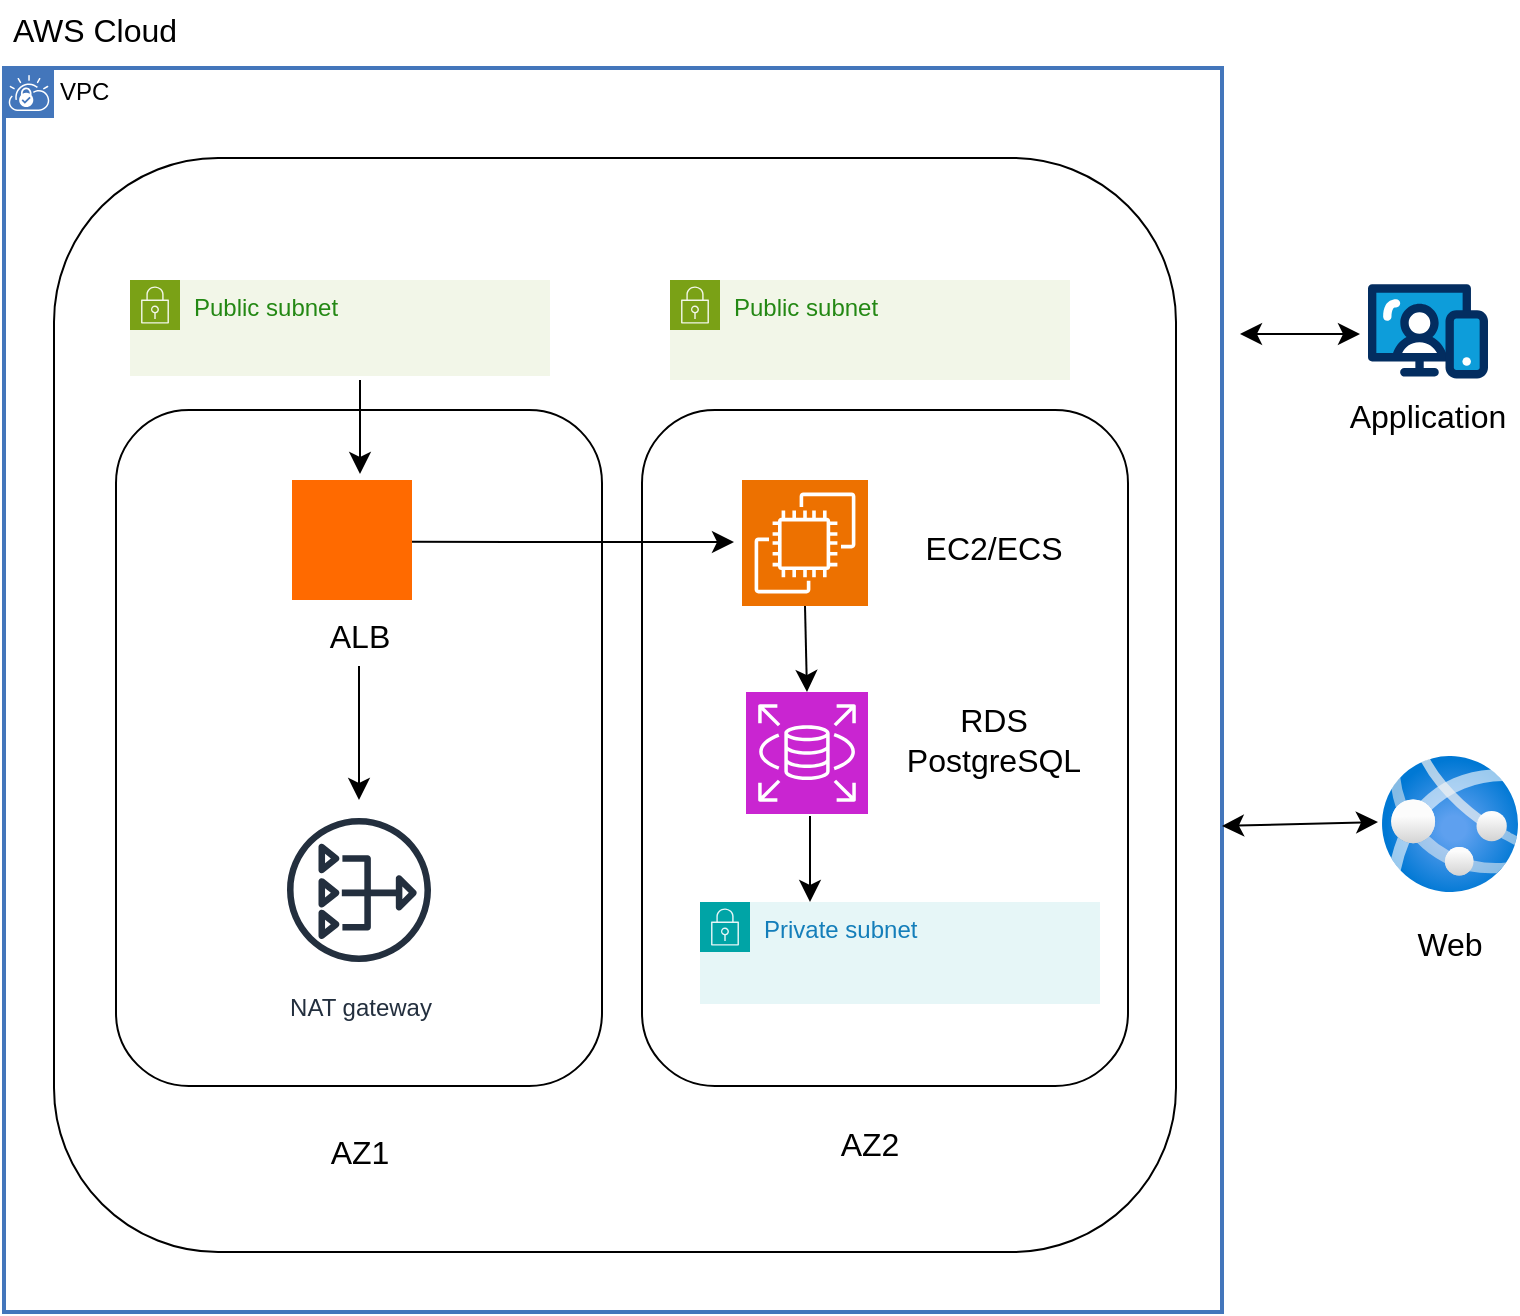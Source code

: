 <mxfile version="28.2.8">
  <diagram id="gfCnTJdlPujqQwhyTv_k" name="Page-1">
    <mxGraphModel dx="1826" dy="2042" grid="0" gridSize="10" guides="1" tooltips="1" connect="1" arrows="1" fold="1" page="0" pageScale="1" pageWidth="850" pageHeight="1100" math="0" shadow="0">
      <root>
        <mxCell id="0" />
        <mxCell id="1" parent="0" />
        <mxCell id="H6CWbuGrce9sZLfPaLzb-2" value="VPC" style="shape=mxgraph.ibm.box;prType=vpc;fontStyle=0;verticalAlign=top;align=left;spacingLeft=32;spacingTop=4;fillColor=none;rounded=0;whiteSpace=wrap;html=1;strokeColor=#4376BB;strokeWidth=2;dashed=0;container=1;spacing=-4;collapsible=0;expand=0;recursiveResize=0;" vertex="1" parent="1">
          <mxGeometry x="-121" y="-792" width="609" height="622" as="geometry" />
        </mxCell>
        <mxCell id="H6CWbuGrce9sZLfPaLzb-3" value="" style="rounded=1;whiteSpace=wrap;html=1;" vertex="1" parent="H6CWbuGrce9sZLfPaLzb-2">
          <mxGeometry x="25" y="45" width="561" height="547" as="geometry" />
        </mxCell>
        <mxCell id="H6CWbuGrce9sZLfPaLzb-6" value="" style="rounded=1;whiteSpace=wrap;html=1;" vertex="1" parent="H6CWbuGrce9sZLfPaLzb-2">
          <mxGeometry x="56" y="171" width="243" height="338" as="geometry" />
        </mxCell>
        <mxCell id="H6CWbuGrce9sZLfPaLzb-26" style="edgeStyle=none;curved=1;rounded=0;orthogonalLoop=1;jettySize=auto;html=1;fontSize=12;startSize=8;endSize=8;" edge="1" parent="H6CWbuGrce9sZLfPaLzb-2" source="H6CWbuGrce9sZLfPaLzb-21" target="H6CWbuGrce9sZLfPaLzb-13">
          <mxGeometry relative="1" as="geometry" />
        </mxCell>
        <mxCell id="H6CWbuGrce9sZLfPaLzb-7" value="" style="rounded=1;whiteSpace=wrap;html=1;" vertex="1" parent="H6CWbuGrce9sZLfPaLzb-2">
          <mxGeometry x="319" y="171" width="243" height="338" as="geometry" />
        </mxCell>
        <mxCell id="H6CWbuGrce9sZLfPaLzb-8" value="Public subnet" style="points=[[0,0],[0.25,0],[0.5,0],[0.75,0],[1,0],[1,0.25],[1,0.5],[1,0.75],[1,1],[0.75,1],[0.5,1],[0.25,1],[0,1],[0,0.75],[0,0.5],[0,0.25]];outlineConnect=0;gradientColor=none;html=1;whiteSpace=wrap;fontSize=12;fontStyle=0;container=1;pointerEvents=0;collapsible=0;recursiveResize=0;shape=mxgraph.aws4.group;grIcon=mxgraph.aws4.group_security_group;grStroke=0;strokeColor=#7AA116;fillColor=#F2F6E8;verticalAlign=top;align=left;spacingLeft=30;fontColor=#248814;dashed=0;" vertex="1" parent="H6CWbuGrce9sZLfPaLzb-2">
          <mxGeometry x="63" y="106" width="210" height="48" as="geometry" />
        </mxCell>
        <mxCell id="H6CWbuGrce9sZLfPaLzb-9" value="Private subnet" style="points=[[0,0],[0.25,0],[0.5,0],[0.75,0],[1,0],[1,0.25],[1,0.5],[1,0.75],[1,1],[0.75,1],[0.5,1],[0.25,1],[0,1],[0,0.75],[0,0.5],[0,0.25]];outlineConnect=0;gradientColor=none;html=1;whiteSpace=wrap;fontSize=12;fontStyle=0;container=1;pointerEvents=0;collapsible=0;recursiveResize=0;shape=mxgraph.aws4.group;grIcon=mxgraph.aws4.group_security_group;grStroke=0;strokeColor=#00A4A6;fillColor=#E6F6F7;verticalAlign=top;align=left;spacingLeft=30;fontColor=#147EBA;dashed=0;" vertex="1" parent="H6CWbuGrce9sZLfPaLzb-2">
          <mxGeometry x="348" y="417" width="200" height="51" as="geometry" />
        </mxCell>
        <mxCell id="H6CWbuGrce9sZLfPaLzb-11" value="" style="points=[];aspect=fixed;html=1;align=center;shadow=0;dashed=0;fillColor=#FF6A00;strokeColor=none;shape=mxgraph.alibaba_cloud.alb_application_load_balancer_02;" vertex="1" parent="H6CWbuGrce9sZLfPaLzb-2">
          <mxGeometry x="144" y="206" width="60" height="60" as="geometry" />
        </mxCell>
        <mxCell id="H6CWbuGrce9sZLfPaLzb-13" value="NAT gateway" style="sketch=0;outlineConnect=0;fontColor=#232F3E;gradientColor=none;strokeColor=#232F3E;fillColor=#ffffff;dashed=0;verticalLabelPosition=bottom;verticalAlign=top;align=center;html=1;fontSize=12;fontStyle=0;aspect=fixed;shape=mxgraph.aws4.resourceIcon;resIcon=mxgraph.aws4.nat_gateway;" vertex="1" parent="H6CWbuGrce9sZLfPaLzb-2">
          <mxGeometry x="132.5" y="366" width="90" height="90" as="geometry" />
        </mxCell>
        <mxCell id="H6CWbuGrce9sZLfPaLzb-15" value="AZ1" style="text;strokeColor=none;fillColor=none;html=1;align=center;verticalAlign=middle;whiteSpace=wrap;rounded=0;fontSize=16;" vertex="1" parent="H6CWbuGrce9sZLfPaLzb-2">
          <mxGeometry x="147.5" y="527" width="60" height="30" as="geometry" />
        </mxCell>
        <mxCell id="H6CWbuGrce9sZLfPaLzb-16" value="AZ2" style="text;strokeColor=none;fillColor=none;html=1;align=center;verticalAlign=middle;whiteSpace=wrap;rounded=0;fontSize=16;" vertex="1" parent="H6CWbuGrce9sZLfPaLzb-2">
          <mxGeometry x="403" y="523" width="60" height="30" as="geometry" />
        </mxCell>
        <mxCell id="H6CWbuGrce9sZLfPaLzb-17" value="" style="sketch=0;points=[[0,0,0],[0.25,0,0],[0.5,0,0],[0.75,0,0],[1,0,0],[0,1,0],[0.25,1,0],[0.5,1,0],[0.75,1,0],[1,1,0],[0,0.25,0],[0,0.5,0],[0,0.75,0],[1,0.25,0],[1,0.5,0],[1,0.75,0]];outlineConnect=0;fontColor=#232F3E;fillColor=#ED7100;strokeColor=#ffffff;dashed=0;verticalLabelPosition=bottom;verticalAlign=top;align=center;html=1;fontSize=12;fontStyle=0;aspect=fixed;shape=mxgraph.aws4.resourceIcon;resIcon=mxgraph.aws4.ec2;" vertex="1" parent="H6CWbuGrce9sZLfPaLzb-2">
          <mxGeometry x="369" y="206" width="63" height="63" as="geometry" />
        </mxCell>
        <mxCell id="H6CWbuGrce9sZLfPaLzb-18" value="EC2/ECS" style="text;strokeColor=none;fillColor=none;html=1;align=center;verticalAlign=middle;whiteSpace=wrap;rounded=0;fontSize=16;" vertex="1" parent="H6CWbuGrce9sZLfPaLzb-2">
          <mxGeometry x="465" y="225" width="60" height="30" as="geometry" />
        </mxCell>
        <mxCell id="H6CWbuGrce9sZLfPaLzb-19" value="Public subnet" style="points=[[0,0],[0.25,0],[0.5,0],[0.75,0],[1,0],[1,0.25],[1,0.5],[1,0.75],[1,1],[0.75,1],[0.5,1],[0.25,1],[0,1],[0,0.75],[0,0.5],[0,0.25]];outlineConnect=0;gradientColor=none;html=1;whiteSpace=wrap;fontSize=12;fontStyle=0;container=1;pointerEvents=0;collapsible=0;recursiveResize=0;shape=mxgraph.aws4.group;grIcon=mxgraph.aws4.group_security_group;grStroke=0;strokeColor=#7AA116;fillColor=#F2F6E8;verticalAlign=top;align=left;spacingLeft=30;fontColor=#248814;dashed=0;" vertex="1" parent="H6CWbuGrce9sZLfPaLzb-2">
          <mxGeometry x="333" y="106" width="200" height="50" as="geometry" />
        </mxCell>
        <mxCell id="H6CWbuGrce9sZLfPaLzb-20" value="" style="sketch=0;points=[[0,0,0],[0.25,0,0],[0.5,0,0],[0.75,0,0],[1,0,0],[0,1,0],[0.25,1,0],[0.5,1,0],[0.75,1,0],[1,1,0],[0,0.25,0],[0,0.5,0],[0,0.75,0],[1,0.25,0],[1,0.5,0],[1,0.75,0]];outlineConnect=0;fontColor=#232F3E;fillColor=#C925D1;strokeColor=#ffffff;dashed=0;verticalLabelPosition=bottom;verticalAlign=top;align=center;html=1;fontSize=12;fontStyle=0;aspect=fixed;shape=mxgraph.aws4.resourceIcon;resIcon=mxgraph.aws4.rds;" vertex="1" parent="H6CWbuGrce9sZLfPaLzb-2">
          <mxGeometry x="371" y="312" width="61" height="61" as="geometry" />
        </mxCell>
        <mxCell id="H6CWbuGrce9sZLfPaLzb-21" value="ALB" style="text;strokeColor=none;fillColor=none;html=1;align=center;verticalAlign=middle;whiteSpace=wrap;rounded=0;fontSize=16;" vertex="1" parent="H6CWbuGrce9sZLfPaLzb-2">
          <mxGeometry x="147.5" y="269" width="60" height="30" as="geometry" />
        </mxCell>
        <mxCell id="H6CWbuGrce9sZLfPaLzb-22" value="" style="endArrow=classic;html=1;rounded=0;fontSize=12;startSize=8;endSize=8;curved=1;exitX=0.86;exitY=0.393;exitDx=0;exitDy=0;exitPerimeter=0;" edge="1" parent="H6CWbuGrce9sZLfPaLzb-2">
          <mxGeometry width="50" height="50" relative="1" as="geometry">
            <mxPoint x="204.0" y="236.914" as="sourcePoint" />
            <mxPoint x="365" y="237" as="targetPoint" />
          </mxGeometry>
        </mxCell>
        <mxCell id="H6CWbuGrce9sZLfPaLzb-27" style="edgeStyle=none;curved=1;rounded=0;orthogonalLoop=1;jettySize=auto;html=1;fontSize=12;startSize=8;endSize=8;" edge="1" parent="H6CWbuGrce9sZLfPaLzb-2">
          <mxGeometry relative="1" as="geometry">
            <mxPoint x="178" y="156" as="sourcePoint" />
            <mxPoint x="178" y="203" as="targetPoint" />
          </mxGeometry>
        </mxCell>
        <mxCell id="H6CWbuGrce9sZLfPaLzb-29" value="" style="endArrow=classic;html=1;rounded=0;fontSize=12;startSize=8;endSize=8;curved=1;exitX=0.5;exitY=1;exitDx=0;exitDy=0;exitPerimeter=0;" edge="1" parent="H6CWbuGrce9sZLfPaLzb-2">
          <mxGeometry width="50" height="50" relative="1" as="geometry">
            <mxPoint x="403" y="374" as="sourcePoint" />
            <mxPoint x="403" y="417" as="targetPoint" />
          </mxGeometry>
        </mxCell>
        <mxCell id="H6CWbuGrce9sZLfPaLzb-32" value="" style="endArrow=classic;html=1;rounded=0;fontSize=12;startSize=8;endSize=8;curved=1;exitX=0.5;exitY=1;exitDx=0;exitDy=0;exitPerimeter=0;entryX=0.5;entryY=0;entryDx=0;entryDy=0;entryPerimeter=0;" edge="1" parent="H6CWbuGrce9sZLfPaLzb-2" source="H6CWbuGrce9sZLfPaLzb-17" target="H6CWbuGrce9sZLfPaLzb-20">
          <mxGeometry width="50" height="50" relative="1" as="geometry">
            <mxPoint x="282" y="359" as="sourcePoint" />
            <mxPoint x="332" y="309" as="targetPoint" />
          </mxGeometry>
        </mxCell>
        <mxCell id="H6CWbuGrce9sZLfPaLzb-33" value="RDS&lt;br&gt;PostgreSQL" style="text;strokeColor=none;fillColor=none;html=1;align=center;verticalAlign=middle;whiteSpace=wrap;rounded=0;fontSize=16;" vertex="1" parent="H6CWbuGrce9sZLfPaLzb-2">
          <mxGeometry x="465" y="321" width="60" height="30" as="geometry" />
        </mxCell>
        <mxCell id="H6CWbuGrce9sZLfPaLzb-35" value="" style="verticalLabelPosition=bottom;aspect=fixed;html=1;shape=mxgraph.salesforce.web;fillColorStyles=fillColor2,fillColor3,fillColor4;fillColor2=#032d60;fillColor3=#0d9dda;fillColor4=#ffffff;fillColor=none;strokeColor=none;" vertex="1" parent="1">
          <mxGeometry x="561" y="-684" width="60" height="47.4" as="geometry" />
        </mxCell>
        <mxCell id="H6CWbuGrce9sZLfPaLzb-36" value="Application" style="text;strokeColor=none;fillColor=none;html=1;align=center;verticalAlign=middle;whiteSpace=wrap;rounded=0;fontSize=16;" vertex="1" parent="1">
          <mxGeometry x="561" y="-633" width="60" height="30" as="geometry" />
        </mxCell>
        <mxCell id="H6CWbuGrce9sZLfPaLzb-37" value="" style="image;aspect=fixed;html=1;points=[];align=center;fontSize=12;image=img/lib/azure2/app_services/App_Services.svg;" vertex="1" parent="1">
          <mxGeometry x="568" y="-448" width="68" height="68" as="geometry" />
        </mxCell>
        <mxCell id="H6CWbuGrce9sZLfPaLzb-38" value="Web" style="text;strokeColor=none;fillColor=none;html=1;align=center;verticalAlign=middle;whiteSpace=wrap;rounded=0;fontSize=16;" vertex="1" parent="1">
          <mxGeometry x="572" y="-369" width="60" height="30" as="geometry" />
        </mxCell>
        <mxCell id="H6CWbuGrce9sZLfPaLzb-39" value="" style="endArrow=classic;startArrow=classic;html=1;rounded=0;fontSize=12;startSize=8;endSize=8;curved=1;" edge="1" parent="1">
          <mxGeometry width="50" height="50" relative="1" as="geometry">
            <mxPoint x="488" y="-413" as="sourcePoint" />
            <mxPoint x="566" y="-415" as="targetPoint" />
          </mxGeometry>
        </mxCell>
        <mxCell id="H6CWbuGrce9sZLfPaLzb-40" value="" style="endArrow=classic;startArrow=classic;html=1;rounded=0;fontSize=12;startSize=8;endSize=8;curved=1;" edge="1" parent="1">
          <mxGeometry width="50" height="50" relative="1" as="geometry">
            <mxPoint x="497" y="-659" as="sourcePoint" />
            <mxPoint x="557" y="-659" as="targetPoint" />
          </mxGeometry>
        </mxCell>
        <mxCell id="H6CWbuGrce9sZLfPaLzb-41" value="AWS Cloud" style="text;strokeColor=none;fillColor=none;html=1;align=center;verticalAlign=middle;whiteSpace=wrap;rounded=0;fontSize=16;" vertex="1" parent="1">
          <mxGeometry x="-123" y="-826" width="95" height="30" as="geometry" />
        </mxCell>
      </root>
    </mxGraphModel>
  </diagram>
</mxfile>
